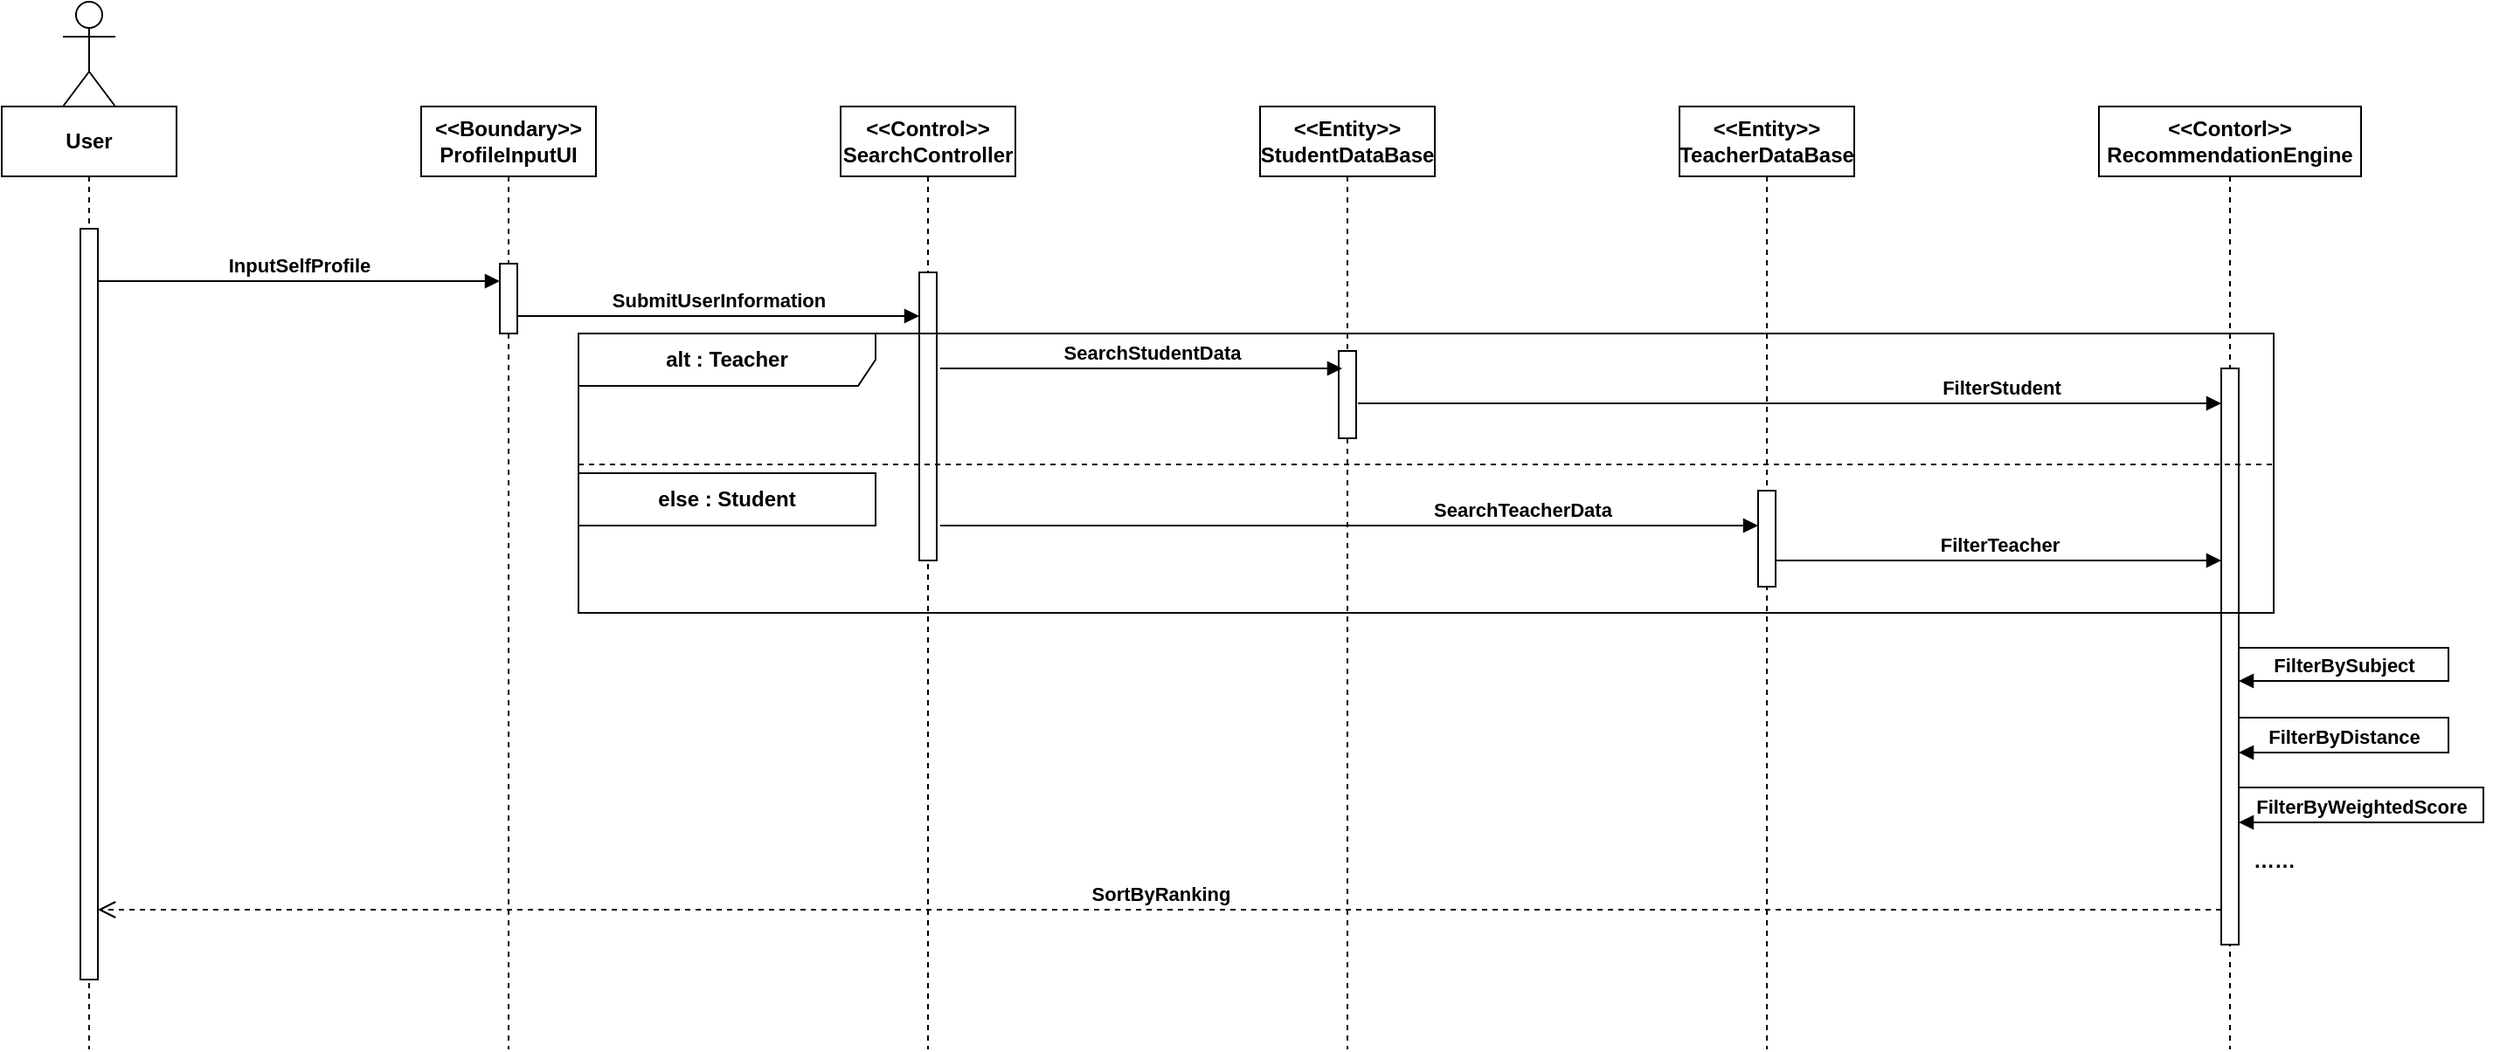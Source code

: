 <mxfile>
    <diagram id="gJ7s5P2zDC48si2Yk-ys" name="第 1 页">
        <mxGraphModel dx="1114" dy="732" grid="1" gridSize="10" guides="1" tooltips="1" connect="1" arrows="1" fold="1" page="1" pageScale="1" pageWidth="827" pageHeight="1169" background="#FFFFFF" math="0" shadow="0">
            <root>
                <mxCell id="0"/>
                <mxCell id="1" parent="0"/>
                <mxCell id="3" value="" style="shape=umlActor;verticalLabelPosition=bottom;verticalAlign=top;html=1;" vertex="1" parent="1">
                    <mxGeometry x="95" y="80" width="30" height="60" as="geometry"/>
                </mxCell>
                <mxCell id="7" value="&lt;b&gt;User&lt;/b&gt;" style="shape=umlLifeline;perimeter=lifelinePerimeter;whiteSpace=wrap;html=1;container=1;dropTarget=0;collapsible=0;recursiveResize=0;outlineConnect=0;portConstraint=eastwest;newEdgeStyle={&quot;curved&quot;:0,&quot;rounded&quot;:0};" vertex="1" parent="1">
                    <mxGeometry x="60" y="140" width="100" height="540" as="geometry"/>
                </mxCell>
                <mxCell id="20" value="" style="html=1;points=[[0,0,0,0,5],[0,1,0,0,-5],[1,0,0,0,5],[1,1,0,0,-5]];perimeter=orthogonalPerimeter;outlineConnect=0;targetShapes=umlLifeline;portConstraint=eastwest;newEdgeStyle={&quot;curved&quot;:0,&quot;rounded&quot;:0};" vertex="1" parent="7">
                    <mxGeometry x="45" y="70" width="10" height="430" as="geometry"/>
                </mxCell>
                <mxCell id="9" value="&lt;b&gt;&amp;lt;&amp;lt;Boundary&amp;gt;&amp;gt;&lt;/b&gt;&lt;div&gt;&lt;b&gt;ProfileInputUI&lt;/b&gt;&lt;/div&gt;" style="shape=umlLifeline;perimeter=lifelinePerimeter;whiteSpace=wrap;html=1;container=1;dropTarget=0;collapsible=0;recursiveResize=0;outlineConnect=0;portConstraint=eastwest;newEdgeStyle={&quot;curved&quot;:0,&quot;rounded&quot;:0};" vertex="1" parent="1">
                    <mxGeometry x="300" y="140" width="100" height="540" as="geometry"/>
                </mxCell>
                <mxCell id="21" value="" style="html=1;points=[[0,0,0,0,5],[0,1,0,0,-5],[1,0,0,0,5],[1,1,0,0,-5]];perimeter=orthogonalPerimeter;outlineConnect=0;targetShapes=umlLifeline;portConstraint=eastwest;newEdgeStyle={&quot;curved&quot;:0,&quot;rounded&quot;:0};" vertex="1" parent="9">
                    <mxGeometry x="45" y="90" width="10" height="40" as="geometry"/>
                </mxCell>
                <mxCell id="10" value="&lt;b&gt;&amp;lt;&amp;lt;Control&amp;gt;&amp;gt;&lt;/b&gt;&lt;div&gt;&lt;b&gt;SearchController&lt;/b&gt;&lt;/div&gt;" style="shape=umlLifeline;perimeter=lifelinePerimeter;whiteSpace=wrap;html=1;container=1;dropTarget=0;collapsible=0;recursiveResize=0;outlineConnect=0;portConstraint=eastwest;newEdgeStyle={&quot;curved&quot;:0,&quot;rounded&quot;:0};" vertex="1" parent="1">
                    <mxGeometry x="540" y="140" width="100" height="540" as="geometry"/>
                </mxCell>
                <mxCell id="42" value="" style="html=1;points=[[0,0,0,0,5],[0,1,0,0,-5],[1,0,0,0,5],[1,1,0,0,-5]];perimeter=orthogonalPerimeter;outlineConnect=0;targetShapes=umlLifeline;portConstraint=eastwest;newEdgeStyle={&quot;curved&quot;:0,&quot;rounded&quot;:0};" vertex="1" parent="10">
                    <mxGeometry x="45" y="95" width="10" height="165" as="geometry"/>
                </mxCell>
                <mxCell id="11" value="&lt;b&gt;&amp;lt;&amp;lt;Entity&amp;gt;&amp;gt;&lt;/b&gt;&lt;div&gt;&lt;b&gt;StudentDataBase&lt;/b&gt;&lt;/div&gt;" style="shape=umlLifeline;perimeter=lifelinePerimeter;whiteSpace=wrap;html=1;container=1;dropTarget=0;collapsible=0;recursiveResize=0;outlineConnect=0;portConstraint=eastwest;newEdgeStyle={&quot;curved&quot;:0,&quot;rounded&quot;:0};" vertex="1" parent="1">
                    <mxGeometry x="780" y="140" width="100" height="540" as="geometry"/>
                </mxCell>
                <mxCell id="27" value="" style="html=1;points=[[0,0,0,0,5],[0,1,0,0,-5],[1,0,0,0,5],[1,1,0,0,-5]];perimeter=orthogonalPerimeter;outlineConnect=0;targetShapes=umlLifeline;portConstraint=eastwest;newEdgeStyle={&quot;curved&quot;:0,&quot;rounded&quot;:0};" vertex="1" parent="11">
                    <mxGeometry x="45" y="140" width="10" height="50" as="geometry"/>
                </mxCell>
                <mxCell id="13" value="&lt;b&gt;&amp;lt;&amp;lt;Contorl&amp;gt;&amp;gt;&lt;/b&gt;&lt;div&gt;&lt;b&gt;RecommendationEngine&lt;/b&gt;&lt;/div&gt;" style="shape=umlLifeline;perimeter=lifelinePerimeter;whiteSpace=wrap;html=1;container=1;dropTarget=0;collapsible=0;recursiveResize=0;outlineConnect=0;portConstraint=eastwest;newEdgeStyle={&quot;curved&quot;:0,&quot;rounded&quot;:0};" vertex="1" parent="1">
                    <mxGeometry x="1260" y="140" width="150" height="540" as="geometry"/>
                </mxCell>
                <mxCell id="43" value="" style="html=1;points=[[0,0,0,0,5],[0,1,0,0,-5],[1,0,0,0,5],[1,1,0,0,-5]];perimeter=orthogonalPerimeter;outlineConnect=0;targetShapes=umlLifeline;portConstraint=eastwest;newEdgeStyle={&quot;curved&quot;:0,&quot;rounded&quot;:0};" vertex="1" parent="13">
                    <mxGeometry x="70" y="150" width="10" height="330" as="geometry"/>
                </mxCell>
                <mxCell id="14" value="&lt;b&gt;&amp;lt;&amp;lt;Entity&amp;gt;&amp;gt;&lt;/b&gt;&lt;div&gt;&lt;b&gt;TeacherDataBase&lt;/b&gt;&lt;/div&gt;" style="shape=umlLifeline;perimeter=lifelinePerimeter;whiteSpace=wrap;html=1;container=1;dropTarget=0;collapsible=0;recursiveResize=0;outlineConnect=0;portConstraint=eastwest;newEdgeStyle={&quot;curved&quot;:0,&quot;rounded&quot;:0};" vertex="1" parent="1">
                    <mxGeometry x="1020" y="140" width="100" height="540" as="geometry"/>
                </mxCell>
                <mxCell id="24" value="&lt;b&gt;InputSelfProfile&lt;/b&gt;" style="html=1;verticalAlign=bottom;endArrow=block;curved=0;rounded=0;" edge="1" parent="1">
                    <mxGeometry width="80" relative="1" as="geometry">
                        <mxPoint x="115.0" y="240" as="sourcePoint"/>
                        <mxPoint x="345" y="240" as="targetPoint"/>
                    </mxGeometry>
                </mxCell>
                <mxCell id="26" value="&lt;b&gt;SubmitUserInformation&lt;/b&gt;" style="html=1;verticalAlign=bottom;endArrow=block;curved=0;rounded=0;entryX=0.5;entryY=0.375;entryDx=0;entryDy=0;entryPerimeter=0;" edge="1" parent="1">
                    <mxGeometry width="80" relative="1" as="geometry">
                        <mxPoint x="355" y="260" as="sourcePoint"/>
                        <mxPoint x="585" y="260" as="targetPoint"/>
                    </mxGeometry>
                </mxCell>
                <mxCell id="33" value="&lt;b&gt;FilterStudent&lt;/b&gt;" style="html=1;verticalAlign=bottom;endArrow=block;curved=0;rounded=0;" edge="1" parent="1" target="43">
                    <mxGeometry x="0.49" width="80" relative="1" as="geometry">
                        <mxPoint x="836" y="310" as="sourcePoint"/>
                        <mxPoint x="1325" y="310" as="targetPoint"/>
                        <mxPoint as="offset"/>
                    </mxGeometry>
                </mxCell>
                <mxCell id="39" value="&lt;b&gt;alt : Teacher&lt;/b&gt;" style="shape=umlFrame;whiteSpace=wrap;html=1;pointerEvents=0;recursiveResize=0;container=1;collapsible=0;width=170;" vertex="1" parent="1">
                    <mxGeometry x="390" y="270" width="970" height="160" as="geometry"/>
                </mxCell>
                <mxCell id="41" value="" style="line;strokeWidth=1;dashed=1;labelPosition=center;verticalLabelPosition=bottom;align=left;verticalAlign=top;spacingLeft=20;spacingTop=15;html=1;whiteSpace=wrap;" vertex="1" parent="39">
                    <mxGeometry y="70" width="970" height="10" as="geometry"/>
                </mxCell>
                <mxCell id="29" value="" style="html=1;points=[[0,0,0,0,5],[0,1,0,0,-5],[1,0,0,0,5],[1,1,0,0,-5]];perimeter=orthogonalPerimeter;outlineConnect=0;targetShapes=umlLifeline;portConstraint=eastwest;newEdgeStyle={&quot;curved&quot;:0,&quot;rounded&quot;:0};" vertex="1" parent="39">
                    <mxGeometry x="675" y="90" width="10" height="55" as="geometry"/>
                </mxCell>
                <mxCell id="31" value="&lt;b&gt;SearchTeacherData&lt;/b&gt;" style="html=1;verticalAlign=bottom;endArrow=block;curved=0;rounded=0;" edge="1" parent="39">
                    <mxGeometry x="0.423" width="80" relative="1" as="geometry">
                        <mxPoint x="207" y="110" as="sourcePoint"/>
                        <mxPoint x="675" y="110" as="targetPoint"/>
                        <mxPoint as="offset"/>
                        <Array as="points">
                            <mxPoint x="470" y="110"/>
                        </Array>
                    </mxGeometry>
                </mxCell>
                <mxCell id="35" value="&lt;b&gt;FilterTeacher&lt;/b&gt;" style="html=1;verticalAlign=bottom;endArrow=block;curved=0;rounded=0;" edge="1" parent="39" target="43">
                    <mxGeometry width="80" relative="1" as="geometry">
                        <mxPoint x="685" y="130" as="sourcePoint"/>
                        <mxPoint x="935" y="130" as="targetPoint"/>
                    </mxGeometry>
                </mxCell>
                <mxCell id="50" value="&lt;b&gt;else : Student&lt;/b&gt;" style="html=1;align=center;verticalAlign=middle;rounded=0;absoluteArcSize=1;arcSize=10;dashed=0;whiteSpace=wrap;" vertex="1" parent="39">
                    <mxGeometry y="80" width="170" height="30" as="geometry"/>
                </mxCell>
                <mxCell id="28" value="&lt;b&gt;SearchStudentData&lt;/b&gt;" style="html=1;verticalAlign=bottom;endArrow=block;curved=0;rounded=0;" edge="1" parent="1">
                    <mxGeometry x="0.058" width="80" relative="1" as="geometry">
                        <mxPoint x="597" y="290" as="sourcePoint"/>
                        <mxPoint x="827" y="290" as="targetPoint"/>
                        <mxPoint x="-1" as="offset"/>
                    </mxGeometry>
                </mxCell>
                <mxCell id="53" value="&lt;b&gt;FilterBySubject&lt;/b&gt;" style="html=1;verticalAlign=bottom;endArrow=block;curved=0;rounded=0;" edge="1" parent="1" target="43">
                    <mxGeometry x="0.535" width="80" relative="1" as="geometry">
                        <mxPoint x="1340" y="450" as="sourcePoint"/>
                        <mxPoint x="1420" y="450" as="targetPoint"/>
                        <Array as="points">
                            <mxPoint x="1370" y="450"/>
                            <mxPoint x="1460" y="450"/>
                            <mxPoint x="1460" y="460"/>
                            <mxPoint x="1460" y="469"/>
                        </Array>
                        <mxPoint as="offset"/>
                    </mxGeometry>
                </mxCell>
                <mxCell id="54" value="&lt;b&gt;FilterByDistance&lt;/b&gt;" style="html=1;verticalAlign=bottom;endArrow=block;curved=0;rounded=0;" edge="1" parent="1" target="43">
                    <mxGeometry x="0.538" width="80" relative="1" as="geometry">
                        <mxPoint x="1340" y="490" as="sourcePoint"/>
                        <mxPoint x="1340" y="509" as="targetPoint"/>
                        <Array as="points">
                            <mxPoint x="1370" y="490"/>
                            <mxPoint x="1460" y="490"/>
                            <mxPoint x="1460" y="500"/>
                            <mxPoint x="1460" y="510"/>
                            <mxPoint x="1370" y="510"/>
                        </Array>
                        <mxPoint as="offset"/>
                    </mxGeometry>
                </mxCell>
                <mxCell id="55" value="&lt;b&gt;FilterByWeightedScore&lt;/b&gt;" style="html=1;verticalAlign=bottom;endArrow=block;curved=0;rounded=0;" edge="1" parent="1">
                    <mxGeometry x="0.533" width="80" relative="1" as="geometry">
                        <mxPoint x="1340" y="530" as="sourcePoint"/>
                        <mxPoint x="1340" y="550" as="targetPoint"/>
                        <Array as="points">
                            <mxPoint x="1370" y="530"/>
                            <mxPoint x="1460" y="530"/>
                            <mxPoint x="1480" y="530"/>
                            <mxPoint x="1480" y="540"/>
                            <mxPoint x="1480" y="550"/>
                            <mxPoint x="1370" y="550"/>
                        </Array>
                        <mxPoint as="offset"/>
                    </mxGeometry>
                </mxCell>
                <mxCell id="57" value="……" style="text;align=center;fontStyle=1;verticalAlign=middle;spacingLeft=3;spacingRight=3;strokeColor=none;rotatable=0;points=[[0,0.5],[1,0.5]];portConstraint=eastwest;html=1;" vertex="1" parent="1">
                    <mxGeometry x="1320" y="559" width="80" height="26" as="geometry"/>
                </mxCell>
                <mxCell id="58" value="&lt;b&gt;SortByRanking&lt;/b&gt;" style="html=1;verticalAlign=bottom;endArrow=open;dashed=1;endSize=8;curved=0;rounded=0;" edge="1" parent="1">
                    <mxGeometry relative="1" as="geometry">
                        <mxPoint x="1330" y="600" as="sourcePoint"/>
                        <mxPoint x="115.0" y="600" as="targetPoint"/>
                        <Array as="points">
                            <mxPoint x="1290" y="600"/>
                        </Array>
                    </mxGeometry>
                </mxCell>
            </root>
        </mxGraphModel>
    </diagram>
</mxfile>